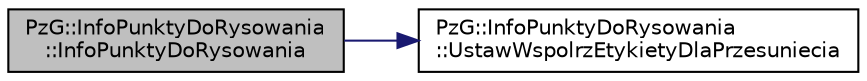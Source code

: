 digraph "PzG::InfoPunktyDoRysowania::InfoPunktyDoRysowania"
{
 // LATEX_PDF_SIZE
  edge [fontname="Helvetica",fontsize="10",labelfontname="Helvetica",labelfontsize="10"];
  node [fontname="Helvetica",fontsize="10",shape=record];
  rankdir="LR";
  Node1 [label="PzG::InfoPunktyDoRysowania\l::InfoPunktyDoRysowania",height=0.2,width=0.4,color="black", fillcolor="grey75", style="filled", fontcolor="black",tooltip="Inicjalizuje obiekt."];
  Node1 -> Node2 [color="midnightblue",fontsize="10",style="solid",fontname="Helvetica"];
  Node2 [label="PzG::InfoPunktyDoRysowania\l::UstawWspolrzEtykietyDlaPrzesuniecia",height=0.2,width=0.4,color="black", fillcolor="white", style="filled",URL="$class_pz_g_1_1_info_punkty_do_rysowania.html#aee45bb223dcbb35b32934eba41a723c6",tooltip="Wpisuje nowe współrzędne."];
}
